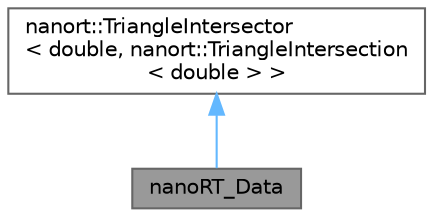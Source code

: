 digraph "nanoRT_Data"
{
 // LATEX_PDF_SIZE
  bgcolor="transparent";
  edge [fontname=Helvetica,fontsize=10,labelfontname=Helvetica,labelfontsize=10];
  node [fontname=Helvetica,fontsize=10,shape=box,height=0.2,width=0.4];
  Node1 [label="nanoRT_Data",height=0.2,width=0.4,color="gray40", fillcolor="grey60", style="filled", fontcolor="black",tooltip=" "];
  Node2 -> Node1 [dir="back",color="steelblue1",style="solid"];
  Node2 [label="nanort::TriangleIntersector\l\< double, nanort::TriangleIntersection\l\< double \> \>",height=0.2,width=0.4,color="gray40", fillcolor="white", style="filled",URL="$a01499.html",tooltip=" "];
}
